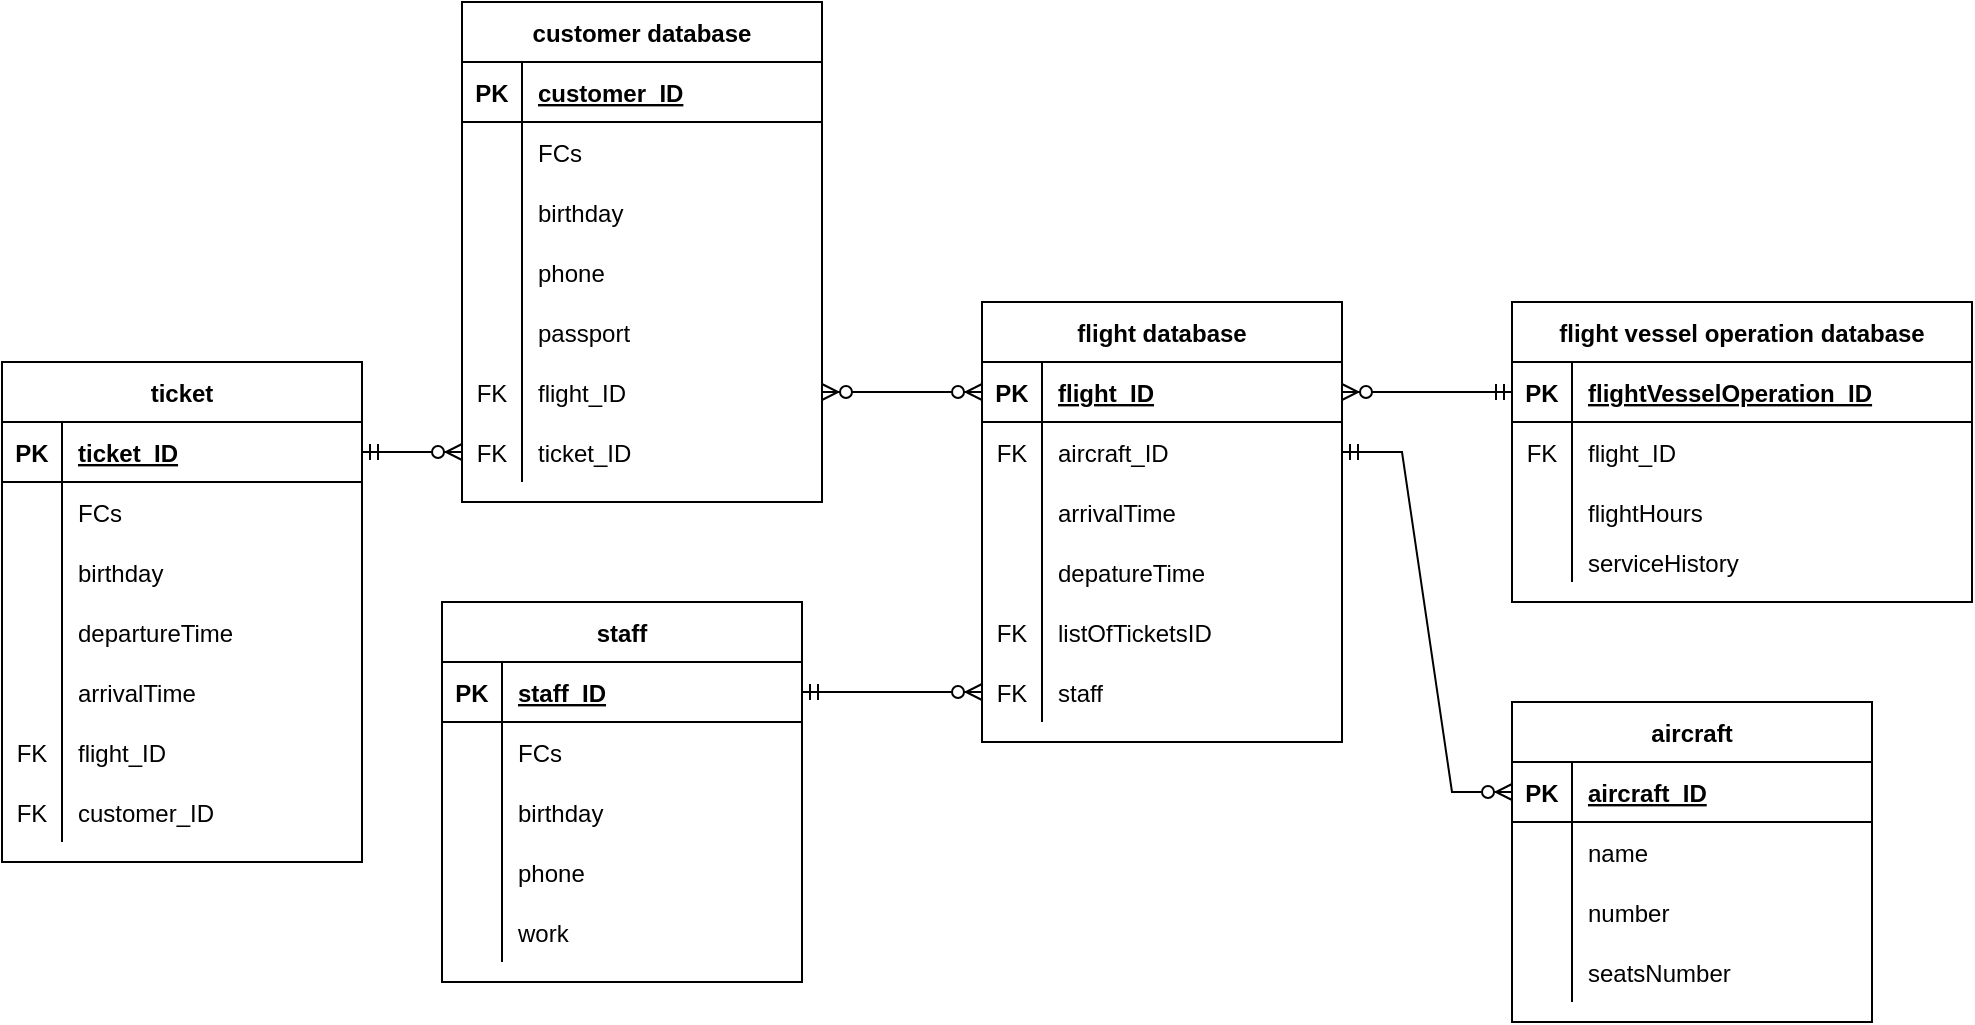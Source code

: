 <mxfile version="19.0.0" type="github">
  <diagram id="R2lEEEUBdFMjLlhIrx00" name="Page-1">
    <mxGraphModel dx="2028" dy="657" grid="1" gridSize="10" guides="1" tooltips="1" connect="1" arrows="1" fold="1" page="1" pageScale="1" pageWidth="850" pageHeight="1100" math="0" shadow="0" extFonts="Permanent Marker^https://fonts.googleapis.com/css?family=Permanent+Marker">
      <root>
        <mxCell id="0" />
        <mxCell id="1" parent="0" />
        <mxCell id="EmTfb2nAVHBitXqG1vNp-1" value="customer database" style="shape=table;startSize=30;container=1;collapsible=1;childLayout=tableLayout;fixedRows=1;rowLines=0;fontStyle=1;align=center;resizeLast=1;" vertex="1" parent="1">
          <mxGeometry x="50" y="350" width="180" height="250" as="geometry" />
        </mxCell>
        <mxCell id="EmTfb2nAVHBitXqG1vNp-2" value="" style="shape=tableRow;horizontal=0;startSize=0;swimlaneHead=0;swimlaneBody=0;fillColor=none;collapsible=0;dropTarget=0;points=[[0,0.5],[1,0.5]];portConstraint=eastwest;top=0;left=0;right=0;bottom=1;" vertex="1" parent="EmTfb2nAVHBitXqG1vNp-1">
          <mxGeometry y="30" width="180" height="30" as="geometry" />
        </mxCell>
        <mxCell id="EmTfb2nAVHBitXqG1vNp-3" value="PK" style="shape=partialRectangle;connectable=0;fillColor=none;top=0;left=0;bottom=0;right=0;fontStyle=1;overflow=hidden;" vertex="1" parent="EmTfb2nAVHBitXqG1vNp-2">
          <mxGeometry width="30" height="30" as="geometry">
            <mxRectangle width="30" height="30" as="alternateBounds" />
          </mxGeometry>
        </mxCell>
        <mxCell id="EmTfb2nAVHBitXqG1vNp-4" value="customer_ID" style="shape=partialRectangle;connectable=0;fillColor=none;top=0;left=0;bottom=0;right=0;align=left;spacingLeft=6;fontStyle=5;overflow=hidden;" vertex="1" parent="EmTfb2nAVHBitXqG1vNp-2">
          <mxGeometry x="30" width="150" height="30" as="geometry">
            <mxRectangle width="150" height="30" as="alternateBounds" />
          </mxGeometry>
        </mxCell>
        <mxCell id="EmTfb2nAVHBitXqG1vNp-5" value="" style="shape=tableRow;horizontal=0;startSize=0;swimlaneHead=0;swimlaneBody=0;fillColor=none;collapsible=0;dropTarget=0;points=[[0,0.5],[1,0.5]];portConstraint=eastwest;top=0;left=0;right=0;bottom=0;" vertex="1" parent="EmTfb2nAVHBitXqG1vNp-1">
          <mxGeometry y="60" width="180" height="30" as="geometry" />
        </mxCell>
        <mxCell id="EmTfb2nAVHBitXqG1vNp-6" value="" style="shape=partialRectangle;connectable=0;fillColor=none;top=0;left=0;bottom=0;right=0;editable=1;overflow=hidden;" vertex="1" parent="EmTfb2nAVHBitXqG1vNp-5">
          <mxGeometry width="30" height="30" as="geometry">
            <mxRectangle width="30" height="30" as="alternateBounds" />
          </mxGeometry>
        </mxCell>
        <mxCell id="EmTfb2nAVHBitXqG1vNp-7" value="FCs" style="shape=partialRectangle;connectable=0;fillColor=none;top=0;left=0;bottom=0;right=0;align=left;spacingLeft=6;overflow=hidden;" vertex="1" parent="EmTfb2nAVHBitXqG1vNp-5">
          <mxGeometry x="30" width="150" height="30" as="geometry">
            <mxRectangle width="150" height="30" as="alternateBounds" />
          </mxGeometry>
        </mxCell>
        <mxCell id="EmTfb2nAVHBitXqG1vNp-8" value="" style="shape=tableRow;horizontal=0;startSize=0;swimlaneHead=0;swimlaneBody=0;fillColor=none;collapsible=0;dropTarget=0;points=[[0,0.5],[1,0.5]];portConstraint=eastwest;top=0;left=0;right=0;bottom=0;" vertex="1" parent="EmTfb2nAVHBitXqG1vNp-1">
          <mxGeometry y="90" width="180" height="30" as="geometry" />
        </mxCell>
        <mxCell id="EmTfb2nAVHBitXqG1vNp-9" value="" style="shape=partialRectangle;connectable=0;fillColor=none;top=0;left=0;bottom=0;right=0;editable=1;overflow=hidden;" vertex="1" parent="EmTfb2nAVHBitXqG1vNp-8">
          <mxGeometry width="30" height="30" as="geometry">
            <mxRectangle width="30" height="30" as="alternateBounds" />
          </mxGeometry>
        </mxCell>
        <mxCell id="EmTfb2nAVHBitXqG1vNp-10" value="birthday" style="shape=partialRectangle;connectable=0;fillColor=none;top=0;left=0;bottom=0;right=0;align=left;spacingLeft=6;overflow=hidden;" vertex="1" parent="EmTfb2nAVHBitXqG1vNp-8">
          <mxGeometry x="30" width="150" height="30" as="geometry">
            <mxRectangle width="150" height="30" as="alternateBounds" />
          </mxGeometry>
        </mxCell>
        <mxCell id="EmTfb2nAVHBitXqG1vNp-11" value="" style="shape=tableRow;horizontal=0;startSize=0;swimlaneHead=0;swimlaneBody=0;fillColor=none;collapsible=0;dropTarget=0;points=[[0,0.5],[1,0.5]];portConstraint=eastwest;top=0;left=0;right=0;bottom=0;" vertex="1" parent="EmTfb2nAVHBitXqG1vNp-1">
          <mxGeometry y="120" width="180" height="30" as="geometry" />
        </mxCell>
        <mxCell id="EmTfb2nAVHBitXqG1vNp-12" value="" style="shape=partialRectangle;connectable=0;fillColor=none;top=0;left=0;bottom=0;right=0;editable=1;overflow=hidden;" vertex="1" parent="EmTfb2nAVHBitXqG1vNp-11">
          <mxGeometry width="30" height="30" as="geometry">
            <mxRectangle width="30" height="30" as="alternateBounds" />
          </mxGeometry>
        </mxCell>
        <mxCell id="EmTfb2nAVHBitXqG1vNp-13" value="phone" style="shape=partialRectangle;connectable=0;fillColor=none;top=0;left=0;bottom=0;right=0;align=left;spacingLeft=6;overflow=hidden;" vertex="1" parent="EmTfb2nAVHBitXqG1vNp-11">
          <mxGeometry x="30" width="150" height="30" as="geometry">
            <mxRectangle width="150" height="30" as="alternateBounds" />
          </mxGeometry>
        </mxCell>
        <mxCell id="EmTfb2nAVHBitXqG1vNp-98" value="" style="shape=tableRow;horizontal=0;startSize=0;swimlaneHead=0;swimlaneBody=0;fillColor=none;collapsible=0;dropTarget=0;points=[[0,0.5],[1,0.5]];portConstraint=eastwest;top=0;left=0;right=0;bottom=0;" vertex="1" parent="EmTfb2nAVHBitXqG1vNp-1">
          <mxGeometry y="150" width="180" height="30" as="geometry" />
        </mxCell>
        <mxCell id="EmTfb2nAVHBitXqG1vNp-99" value="" style="shape=partialRectangle;connectable=0;fillColor=none;top=0;left=0;bottom=0;right=0;editable=1;overflow=hidden;" vertex="1" parent="EmTfb2nAVHBitXqG1vNp-98">
          <mxGeometry width="30" height="30" as="geometry">
            <mxRectangle width="30" height="30" as="alternateBounds" />
          </mxGeometry>
        </mxCell>
        <mxCell id="EmTfb2nAVHBitXqG1vNp-100" value="passport" style="shape=partialRectangle;connectable=0;fillColor=none;top=0;left=0;bottom=0;right=0;align=left;spacingLeft=6;overflow=hidden;" vertex="1" parent="EmTfb2nAVHBitXqG1vNp-98">
          <mxGeometry x="30" width="150" height="30" as="geometry">
            <mxRectangle width="150" height="30" as="alternateBounds" />
          </mxGeometry>
        </mxCell>
        <mxCell id="EmTfb2nAVHBitXqG1vNp-101" value="" style="shape=tableRow;horizontal=0;startSize=0;swimlaneHead=0;swimlaneBody=0;fillColor=none;collapsible=0;dropTarget=0;points=[[0,0.5],[1,0.5]];portConstraint=eastwest;top=0;left=0;right=0;bottom=0;" vertex="1" parent="EmTfb2nAVHBitXqG1vNp-1">
          <mxGeometry y="180" width="180" height="30" as="geometry" />
        </mxCell>
        <mxCell id="EmTfb2nAVHBitXqG1vNp-102" value="FK" style="shape=partialRectangle;connectable=0;fillColor=none;top=0;left=0;bottom=0;right=0;editable=1;overflow=hidden;" vertex="1" parent="EmTfb2nAVHBitXqG1vNp-101">
          <mxGeometry width="30" height="30" as="geometry">
            <mxRectangle width="30" height="30" as="alternateBounds" />
          </mxGeometry>
        </mxCell>
        <mxCell id="EmTfb2nAVHBitXqG1vNp-103" value="flight_ID" style="shape=partialRectangle;connectable=0;fillColor=none;top=0;left=0;bottom=0;right=0;align=left;spacingLeft=6;overflow=hidden;" vertex="1" parent="EmTfb2nAVHBitXqG1vNp-101">
          <mxGeometry x="30" width="150" height="30" as="geometry">
            <mxRectangle width="150" height="30" as="alternateBounds" />
          </mxGeometry>
        </mxCell>
        <mxCell id="EmTfb2nAVHBitXqG1vNp-107" value="" style="shape=tableRow;horizontal=0;startSize=0;swimlaneHead=0;swimlaneBody=0;fillColor=none;collapsible=0;dropTarget=0;points=[[0,0.5],[1,0.5]];portConstraint=eastwest;top=0;left=0;right=0;bottom=0;" vertex="1" parent="EmTfb2nAVHBitXqG1vNp-1">
          <mxGeometry y="210" width="180" height="30" as="geometry" />
        </mxCell>
        <mxCell id="EmTfb2nAVHBitXqG1vNp-108" value="FK" style="shape=partialRectangle;connectable=0;fillColor=none;top=0;left=0;bottom=0;right=0;editable=1;overflow=hidden;" vertex="1" parent="EmTfb2nAVHBitXqG1vNp-107">
          <mxGeometry width="30" height="30" as="geometry">
            <mxRectangle width="30" height="30" as="alternateBounds" />
          </mxGeometry>
        </mxCell>
        <mxCell id="EmTfb2nAVHBitXqG1vNp-109" value="ticket_ID" style="shape=partialRectangle;connectable=0;fillColor=none;top=0;left=0;bottom=0;right=0;align=left;spacingLeft=6;overflow=hidden;" vertex="1" parent="EmTfb2nAVHBitXqG1vNp-107">
          <mxGeometry x="30" width="150" height="30" as="geometry">
            <mxRectangle width="150" height="30" as="alternateBounds" />
          </mxGeometry>
        </mxCell>
        <mxCell id="EmTfb2nAVHBitXqG1vNp-14" value="flight database" style="shape=table;startSize=30;container=1;collapsible=1;childLayout=tableLayout;fixedRows=1;rowLines=0;fontStyle=1;align=center;resizeLast=1;" vertex="1" parent="1">
          <mxGeometry x="310" y="500" width="180" height="220" as="geometry" />
        </mxCell>
        <mxCell id="EmTfb2nAVHBitXqG1vNp-15" value="" style="shape=tableRow;horizontal=0;startSize=0;swimlaneHead=0;swimlaneBody=0;fillColor=none;collapsible=0;dropTarget=0;points=[[0,0.5],[1,0.5]];portConstraint=eastwest;top=0;left=0;right=0;bottom=1;" vertex="1" parent="EmTfb2nAVHBitXqG1vNp-14">
          <mxGeometry y="30" width="180" height="30" as="geometry" />
        </mxCell>
        <mxCell id="EmTfb2nAVHBitXqG1vNp-16" value="PK" style="shape=partialRectangle;connectable=0;fillColor=none;top=0;left=0;bottom=0;right=0;fontStyle=1;overflow=hidden;" vertex="1" parent="EmTfb2nAVHBitXqG1vNp-15">
          <mxGeometry width="30" height="30" as="geometry">
            <mxRectangle width="30" height="30" as="alternateBounds" />
          </mxGeometry>
        </mxCell>
        <mxCell id="EmTfb2nAVHBitXqG1vNp-17" value="flight_ID" style="shape=partialRectangle;connectable=0;fillColor=none;top=0;left=0;bottom=0;right=0;align=left;spacingLeft=6;fontStyle=5;overflow=hidden;" vertex="1" parent="EmTfb2nAVHBitXqG1vNp-15">
          <mxGeometry x="30" width="150" height="30" as="geometry">
            <mxRectangle width="150" height="30" as="alternateBounds" />
          </mxGeometry>
        </mxCell>
        <mxCell id="EmTfb2nAVHBitXqG1vNp-18" value="" style="shape=tableRow;horizontal=0;startSize=0;swimlaneHead=0;swimlaneBody=0;fillColor=none;collapsible=0;dropTarget=0;points=[[0,0.5],[1,0.5]];portConstraint=eastwest;top=0;left=0;right=0;bottom=0;" vertex="1" parent="EmTfb2nAVHBitXqG1vNp-14">
          <mxGeometry y="60" width="180" height="30" as="geometry" />
        </mxCell>
        <mxCell id="EmTfb2nAVHBitXqG1vNp-19" value="FK" style="shape=partialRectangle;connectable=0;fillColor=none;top=0;left=0;bottom=0;right=0;editable=1;overflow=hidden;" vertex="1" parent="EmTfb2nAVHBitXqG1vNp-18">
          <mxGeometry width="30" height="30" as="geometry">
            <mxRectangle width="30" height="30" as="alternateBounds" />
          </mxGeometry>
        </mxCell>
        <mxCell id="EmTfb2nAVHBitXqG1vNp-20" value="aircraft_ID" style="shape=partialRectangle;connectable=0;fillColor=none;top=0;left=0;bottom=0;right=0;align=left;spacingLeft=6;overflow=hidden;" vertex="1" parent="EmTfb2nAVHBitXqG1vNp-18">
          <mxGeometry x="30" width="150" height="30" as="geometry">
            <mxRectangle width="150" height="30" as="alternateBounds" />
          </mxGeometry>
        </mxCell>
        <mxCell id="EmTfb2nAVHBitXqG1vNp-123" value="" style="shape=tableRow;horizontal=0;startSize=0;swimlaneHead=0;swimlaneBody=0;fillColor=none;collapsible=0;dropTarget=0;points=[[0,0.5],[1,0.5]];portConstraint=eastwest;top=0;left=0;right=0;bottom=0;" vertex="1" parent="EmTfb2nAVHBitXqG1vNp-14">
          <mxGeometry y="90" width="180" height="30" as="geometry" />
        </mxCell>
        <mxCell id="EmTfb2nAVHBitXqG1vNp-124" value="" style="shape=partialRectangle;connectable=0;fillColor=none;top=0;left=0;bottom=0;right=0;editable=1;overflow=hidden;" vertex="1" parent="EmTfb2nAVHBitXqG1vNp-123">
          <mxGeometry width="30" height="30" as="geometry">
            <mxRectangle width="30" height="30" as="alternateBounds" />
          </mxGeometry>
        </mxCell>
        <mxCell id="EmTfb2nAVHBitXqG1vNp-125" value="arrivalTime" style="shape=partialRectangle;connectable=0;fillColor=none;top=0;left=0;bottom=0;right=0;align=left;spacingLeft=6;overflow=hidden;" vertex="1" parent="EmTfb2nAVHBitXqG1vNp-123">
          <mxGeometry x="30" width="150" height="30" as="geometry">
            <mxRectangle width="150" height="30" as="alternateBounds" />
          </mxGeometry>
        </mxCell>
        <mxCell id="EmTfb2nAVHBitXqG1vNp-126" value="" style="shape=tableRow;horizontal=0;startSize=0;swimlaneHead=0;swimlaneBody=0;fillColor=none;collapsible=0;dropTarget=0;points=[[0,0.5],[1,0.5]];portConstraint=eastwest;top=0;left=0;right=0;bottom=0;" vertex="1" parent="EmTfb2nAVHBitXqG1vNp-14">
          <mxGeometry y="120" width="180" height="30" as="geometry" />
        </mxCell>
        <mxCell id="EmTfb2nAVHBitXqG1vNp-127" value="" style="shape=partialRectangle;connectable=0;fillColor=none;top=0;left=0;bottom=0;right=0;editable=1;overflow=hidden;" vertex="1" parent="EmTfb2nAVHBitXqG1vNp-126">
          <mxGeometry width="30" height="30" as="geometry">
            <mxRectangle width="30" height="30" as="alternateBounds" />
          </mxGeometry>
        </mxCell>
        <mxCell id="EmTfb2nAVHBitXqG1vNp-128" value="depatureTime" style="shape=partialRectangle;connectable=0;fillColor=none;top=0;left=0;bottom=0;right=0;align=left;spacingLeft=6;overflow=hidden;" vertex="1" parent="EmTfb2nAVHBitXqG1vNp-126">
          <mxGeometry x="30" width="150" height="30" as="geometry">
            <mxRectangle width="150" height="30" as="alternateBounds" />
          </mxGeometry>
        </mxCell>
        <mxCell id="EmTfb2nAVHBitXqG1vNp-21" value="" style="shape=tableRow;horizontal=0;startSize=0;swimlaneHead=0;swimlaneBody=0;fillColor=none;collapsible=0;dropTarget=0;points=[[0,0.5],[1,0.5]];portConstraint=eastwest;top=0;left=0;right=0;bottom=0;" vertex="1" parent="EmTfb2nAVHBitXqG1vNp-14">
          <mxGeometry y="150" width="180" height="30" as="geometry" />
        </mxCell>
        <mxCell id="EmTfb2nAVHBitXqG1vNp-22" value="FK" style="shape=partialRectangle;connectable=0;fillColor=none;top=0;left=0;bottom=0;right=0;editable=1;overflow=hidden;" vertex="1" parent="EmTfb2nAVHBitXqG1vNp-21">
          <mxGeometry width="30" height="30" as="geometry">
            <mxRectangle width="30" height="30" as="alternateBounds" />
          </mxGeometry>
        </mxCell>
        <mxCell id="EmTfb2nAVHBitXqG1vNp-23" value="listOfTicketsID" style="shape=partialRectangle;connectable=0;fillColor=none;top=0;left=0;bottom=0;right=0;align=left;spacingLeft=6;overflow=hidden;" vertex="1" parent="EmTfb2nAVHBitXqG1vNp-21">
          <mxGeometry x="30" width="150" height="30" as="geometry">
            <mxRectangle width="150" height="30" as="alternateBounds" />
          </mxGeometry>
        </mxCell>
        <mxCell id="EmTfb2nAVHBitXqG1vNp-24" value="" style="shape=tableRow;horizontal=0;startSize=0;swimlaneHead=0;swimlaneBody=0;fillColor=none;collapsible=0;dropTarget=0;points=[[0,0.5],[1,0.5]];portConstraint=eastwest;top=0;left=0;right=0;bottom=0;" vertex="1" parent="EmTfb2nAVHBitXqG1vNp-14">
          <mxGeometry y="180" width="180" height="30" as="geometry" />
        </mxCell>
        <mxCell id="EmTfb2nAVHBitXqG1vNp-25" value="FK" style="shape=partialRectangle;connectable=0;fillColor=none;top=0;left=0;bottom=0;right=0;editable=1;overflow=hidden;" vertex="1" parent="EmTfb2nAVHBitXqG1vNp-24">
          <mxGeometry width="30" height="30" as="geometry">
            <mxRectangle width="30" height="30" as="alternateBounds" />
          </mxGeometry>
        </mxCell>
        <mxCell id="EmTfb2nAVHBitXqG1vNp-26" value="staff" style="shape=partialRectangle;connectable=0;fillColor=none;top=0;left=0;bottom=0;right=0;align=left;spacingLeft=6;overflow=hidden;" vertex="1" parent="EmTfb2nAVHBitXqG1vNp-24">
          <mxGeometry x="30" width="150" height="30" as="geometry">
            <mxRectangle width="150" height="30" as="alternateBounds" />
          </mxGeometry>
        </mxCell>
        <mxCell id="EmTfb2nAVHBitXqG1vNp-27" value="flight vessel operation database" style="shape=table;startSize=30;container=1;collapsible=1;childLayout=tableLayout;fixedRows=1;rowLines=0;fontStyle=1;align=center;resizeLast=1;" vertex="1" parent="1">
          <mxGeometry x="575" y="500" width="230" height="150" as="geometry" />
        </mxCell>
        <mxCell id="EmTfb2nAVHBitXqG1vNp-28" value="" style="shape=tableRow;horizontal=0;startSize=0;swimlaneHead=0;swimlaneBody=0;fillColor=none;collapsible=0;dropTarget=0;points=[[0,0.5],[1,0.5]];portConstraint=eastwest;top=0;left=0;right=0;bottom=1;" vertex="1" parent="EmTfb2nAVHBitXqG1vNp-27">
          <mxGeometry y="30" width="230" height="30" as="geometry" />
        </mxCell>
        <mxCell id="EmTfb2nAVHBitXqG1vNp-29" value="PK" style="shape=partialRectangle;connectable=0;fillColor=none;top=0;left=0;bottom=0;right=0;fontStyle=1;overflow=hidden;" vertex="1" parent="EmTfb2nAVHBitXqG1vNp-28">
          <mxGeometry width="30" height="30" as="geometry">
            <mxRectangle width="30" height="30" as="alternateBounds" />
          </mxGeometry>
        </mxCell>
        <mxCell id="EmTfb2nAVHBitXqG1vNp-30" value="flightVesselOperation_ID" style="shape=partialRectangle;connectable=0;fillColor=none;top=0;left=0;bottom=0;right=0;align=left;spacingLeft=6;fontStyle=5;overflow=hidden;" vertex="1" parent="EmTfb2nAVHBitXqG1vNp-28">
          <mxGeometry x="30" width="200" height="30" as="geometry">
            <mxRectangle width="200" height="30" as="alternateBounds" />
          </mxGeometry>
        </mxCell>
        <mxCell id="EmTfb2nAVHBitXqG1vNp-34" value="" style="shape=tableRow;horizontal=0;startSize=0;swimlaneHead=0;swimlaneBody=0;fillColor=none;collapsible=0;dropTarget=0;points=[[0,0.5],[1,0.5]];portConstraint=eastwest;top=0;left=0;right=0;bottom=0;" vertex="1" parent="EmTfb2nAVHBitXqG1vNp-27">
          <mxGeometry y="60" width="230" height="30" as="geometry" />
        </mxCell>
        <mxCell id="EmTfb2nAVHBitXqG1vNp-35" value="FK" style="shape=partialRectangle;connectable=0;fillColor=none;top=0;left=0;bottom=0;right=0;editable=1;overflow=hidden;" vertex="1" parent="EmTfb2nAVHBitXqG1vNp-34">
          <mxGeometry width="30" height="30" as="geometry">
            <mxRectangle width="30" height="30" as="alternateBounds" />
          </mxGeometry>
        </mxCell>
        <mxCell id="EmTfb2nAVHBitXqG1vNp-36" value="flight_ID" style="shape=partialRectangle;connectable=0;fillColor=none;top=0;left=0;bottom=0;right=0;align=left;spacingLeft=6;overflow=hidden;" vertex="1" parent="EmTfb2nAVHBitXqG1vNp-34">
          <mxGeometry x="30" width="200" height="30" as="geometry">
            <mxRectangle width="200" height="30" as="alternateBounds" />
          </mxGeometry>
        </mxCell>
        <mxCell id="EmTfb2nAVHBitXqG1vNp-50" value="" style="shape=tableRow;horizontal=0;startSize=0;swimlaneHead=0;swimlaneBody=0;fillColor=none;collapsible=0;dropTarget=0;points=[[0,0.5],[1,0.5]];portConstraint=eastwest;top=0;left=0;right=0;bottom=0;" vertex="1" parent="EmTfb2nAVHBitXqG1vNp-27">
          <mxGeometry y="90" width="230" height="30" as="geometry" />
        </mxCell>
        <mxCell id="EmTfb2nAVHBitXqG1vNp-51" value="" style="shape=partialRectangle;connectable=0;fillColor=none;top=0;left=0;bottom=0;right=0;editable=1;overflow=hidden;" vertex="1" parent="EmTfb2nAVHBitXqG1vNp-50">
          <mxGeometry width="30" height="30" as="geometry">
            <mxRectangle width="30" height="30" as="alternateBounds" />
          </mxGeometry>
        </mxCell>
        <mxCell id="EmTfb2nAVHBitXqG1vNp-52" value="flightHours" style="shape=partialRectangle;connectable=0;fillColor=none;top=0;left=0;bottom=0;right=0;align=left;spacingLeft=6;overflow=hidden;" vertex="1" parent="EmTfb2nAVHBitXqG1vNp-50">
          <mxGeometry x="30" width="200" height="30" as="geometry">
            <mxRectangle width="200" height="30" as="alternateBounds" />
          </mxGeometry>
        </mxCell>
        <mxCell id="EmTfb2nAVHBitXqG1vNp-110" value="" style="shape=tableRow;horizontal=0;startSize=0;swimlaneHead=0;swimlaneBody=0;fillColor=none;collapsible=0;dropTarget=0;points=[[0,0.5],[1,0.5]];portConstraint=eastwest;top=0;left=0;right=0;bottom=0;" vertex="1" parent="EmTfb2nAVHBitXqG1vNp-27">
          <mxGeometry y="120" width="230" height="20" as="geometry" />
        </mxCell>
        <mxCell id="EmTfb2nAVHBitXqG1vNp-111" value="" style="shape=partialRectangle;connectable=0;fillColor=none;top=0;left=0;bottom=0;right=0;editable=1;overflow=hidden;" vertex="1" parent="EmTfb2nAVHBitXqG1vNp-110">
          <mxGeometry width="30" height="20" as="geometry">
            <mxRectangle width="30" height="20" as="alternateBounds" />
          </mxGeometry>
        </mxCell>
        <mxCell id="EmTfb2nAVHBitXqG1vNp-112" value="serviceHistory" style="shape=partialRectangle;connectable=0;fillColor=none;top=0;left=0;bottom=0;right=0;align=left;spacingLeft=6;overflow=hidden;" vertex="1" parent="EmTfb2nAVHBitXqG1vNp-110">
          <mxGeometry x="30" width="200" height="20" as="geometry">
            <mxRectangle width="200" height="20" as="alternateBounds" />
          </mxGeometry>
        </mxCell>
        <mxCell id="EmTfb2nAVHBitXqG1vNp-40" value="aircraft" style="shape=table;startSize=30;container=1;collapsible=1;childLayout=tableLayout;fixedRows=1;rowLines=0;fontStyle=1;align=center;resizeLast=1;" vertex="1" parent="1">
          <mxGeometry x="575" y="700" width="180" height="160" as="geometry" />
        </mxCell>
        <mxCell id="EmTfb2nAVHBitXqG1vNp-41" value="" style="shape=tableRow;horizontal=0;startSize=0;swimlaneHead=0;swimlaneBody=0;fillColor=none;collapsible=0;dropTarget=0;points=[[0,0.5],[1,0.5]];portConstraint=eastwest;top=0;left=0;right=0;bottom=1;" vertex="1" parent="EmTfb2nAVHBitXqG1vNp-40">
          <mxGeometry y="30" width="180" height="30" as="geometry" />
        </mxCell>
        <mxCell id="EmTfb2nAVHBitXqG1vNp-42" value="PK" style="shape=partialRectangle;connectable=0;fillColor=none;top=0;left=0;bottom=0;right=0;fontStyle=1;overflow=hidden;" vertex="1" parent="EmTfb2nAVHBitXqG1vNp-41">
          <mxGeometry width="30" height="30" as="geometry">
            <mxRectangle width="30" height="30" as="alternateBounds" />
          </mxGeometry>
        </mxCell>
        <mxCell id="EmTfb2nAVHBitXqG1vNp-43" value="aircraft_ID" style="shape=partialRectangle;connectable=0;fillColor=none;top=0;left=0;bottom=0;right=0;align=left;spacingLeft=6;fontStyle=5;overflow=hidden;" vertex="1" parent="EmTfb2nAVHBitXqG1vNp-41">
          <mxGeometry x="30" width="150" height="30" as="geometry">
            <mxRectangle width="150" height="30" as="alternateBounds" />
          </mxGeometry>
        </mxCell>
        <mxCell id="EmTfb2nAVHBitXqG1vNp-44" value="" style="shape=tableRow;horizontal=0;startSize=0;swimlaneHead=0;swimlaneBody=0;fillColor=none;collapsible=0;dropTarget=0;points=[[0,0.5],[1,0.5]];portConstraint=eastwest;top=0;left=0;right=0;bottom=0;" vertex="1" parent="EmTfb2nAVHBitXqG1vNp-40">
          <mxGeometry y="60" width="180" height="30" as="geometry" />
        </mxCell>
        <mxCell id="EmTfb2nAVHBitXqG1vNp-45" value="" style="shape=partialRectangle;connectable=0;fillColor=none;top=0;left=0;bottom=0;right=0;editable=1;overflow=hidden;" vertex="1" parent="EmTfb2nAVHBitXqG1vNp-44">
          <mxGeometry width="30" height="30" as="geometry">
            <mxRectangle width="30" height="30" as="alternateBounds" />
          </mxGeometry>
        </mxCell>
        <mxCell id="EmTfb2nAVHBitXqG1vNp-46" value="name" style="shape=partialRectangle;connectable=0;fillColor=none;top=0;left=0;bottom=0;right=0;align=left;spacingLeft=6;overflow=hidden;" vertex="1" parent="EmTfb2nAVHBitXqG1vNp-44">
          <mxGeometry x="30" width="150" height="30" as="geometry">
            <mxRectangle width="150" height="30" as="alternateBounds" />
          </mxGeometry>
        </mxCell>
        <mxCell id="EmTfb2nAVHBitXqG1vNp-47" value="" style="shape=tableRow;horizontal=0;startSize=0;swimlaneHead=0;swimlaneBody=0;fillColor=none;collapsible=0;dropTarget=0;points=[[0,0.5],[1,0.5]];portConstraint=eastwest;top=0;left=0;right=0;bottom=0;" vertex="1" parent="EmTfb2nAVHBitXqG1vNp-40">
          <mxGeometry y="90" width="180" height="30" as="geometry" />
        </mxCell>
        <mxCell id="EmTfb2nAVHBitXqG1vNp-48" value="" style="shape=partialRectangle;connectable=0;fillColor=none;top=0;left=0;bottom=0;right=0;editable=1;overflow=hidden;" vertex="1" parent="EmTfb2nAVHBitXqG1vNp-47">
          <mxGeometry width="30" height="30" as="geometry">
            <mxRectangle width="30" height="30" as="alternateBounds" />
          </mxGeometry>
        </mxCell>
        <mxCell id="EmTfb2nAVHBitXqG1vNp-49" value="number" style="shape=partialRectangle;connectable=0;fillColor=none;top=0;left=0;bottom=0;right=0;align=left;spacingLeft=6;overflow=hidden;" vertex="1" parent="EmTfb2nAVHBitXqG1vNp-47">
          <mxGeometry x="30" width="150" height="30" as="geometry">
            <mxRectangle width="150" height="30" as="alternateBounds" />
          </mxGeometry>
        </mxCell>
        <mxCell id="EmTfb2nAVHBitXqG1vNp-113" value="" style="shape=tableRow;horizontal=0;startSize=0;swimlaneHead=0;swimlaneBody=0;fillColor=none;collapsible=0;dropTarget=0;points=[[0,0.5],[1,0.5]];portConstraint=eastwest;top=0;left=0;right=0;bottom=0;" vertex="1" parent="EmTfb2nAVHBitXqG1vNp-40">
          <mxGeometry y="120" width="180" height="30" as="geometry" />
        </mxCell>
        <mxCell id="EmTfb2nAVHBitXqG1vNp-114" value="" style="shape=partialRectangle;connectable=0;fillColor=none;top=0;left=0;bottom=0;right=0;editable=1;overflow=hidden;" vertex="1" parent="EmTfb2nAVHBitXqG1vNp-113">
          <mxGeometry width="30" height="30" as="geometry">
            <mxRectangle width="30" height="30" as="alternateBounds" />
          </mxGeometry>
        </mxCell>
        <mxCell id="EmTfb2nAVHBitXqG1vNp-115" value="seatsNumber" style="shape=partialRectangle;connectable=0;fillColor=none;top=0;left=0;bottom=0;right=0;align=left;spacingLeft=6;overflow=hidden;" vertex="1" parent="EmTfb2nAVHBitXqG1vNp-113">
          <mxGeometry x="30" width="150" height="30" as="geometry">
            <mxRectangle width="150" height="30" as="alternateBounds" />
          </mxGeometry>
        </mxCell>
        <mxCell id="EmTfb2nAVHBitXqG1vNp-53" value="staff" style="shape=table;startSize=30;container=1;collapsible=1;childLayout=tableLayout;fixedRows=1;rowLines=0;fontStyle=1;align=center;resizeLast=1;" vertex="1" parent="1">
          <mxGeometry x="40" y="650" width="180" height="190" as="geometry" />
        </mxCell>
        <mxCell id="EmTfb2nAVHBitXqG1vNp-54" value="" style="shape=tableRow;horizontal=0;startSize=0;swimlaneHead=0;swimlaneBody=0;fillColor=none;collapsible=0;dropTarget=0;points=[[0,0.5],[1,0.5]];portConstraint=eastwest;top=0;left=0;right=0;bottom=1;" vertex="1" parent="EmTfb2nAVHBitXqG1vNp-53">
          <mxGeometry y="30" width="180" height="30" as="geometry" />
        </mxCell>
        <mxCell id="EmTfb2nAVHBitXqG1vNp-55" value="PK" style="shape=partialRectangle;connectable=0;fillColor=none;top=0;left=0;bottom=0;right=0;fontStyle=1;overflow=hidden;" vertex="1" parent="EmTfb2nAVHBitXqG1vNp-54">
          <mxGeometry width="30" height="30" as="geometry">
            <mxRectangle width="30" height="30" as="alternateBounds" />
          </mxGeometry>
        </mxCell>
        <mxCell id="EmTfb2nAVHBitXqG1vNp-56" value="staff_ID" style="shape=partialRectangle;connectable=0;fillColor=none;top=0;left=0;bottom=0;right=0;align=left;spacingLeft=6;fontStyle=5;overflow=hidden;" vertex="1" parent="EmTfb2nAVHBitXqG1vNp-54">
          <mxGeometry x="30" width="150" height="30" as="geometry">
            <mxRectangle width="150" height="30" as="alternateBounds" />
          </mxGeometry>
        </mxCell>
        <mxCell id="EmTfb2nAVHBitXqG1vNp-57" value="" style="shape=tableRow;horizontal=0;startSize=0;swimlaneHead=0;swimlaneBody=0;fillColor=none;collapsible=0;dropTarget=0;points=[[0,0.5],[1,0.5]];portConstraint=eastwest;top=0;left=0;right=0;bottom=0;" vertex="1" parent="EmTfb2nAVHBitXqG1vNp-53">
          <mxGeometry y="60" width="180" height="30" as="geometry" />
        </mxCell>
        <mxCell id="EmTfb2nAVHBitXqG1vNp-58" value="" style="shape=partialRectangle;connectable=0;fillColor=none;top=0;left=0;bottom=0;right=0;editable=1;overflow=hidden;" vertex="1" parent="EmTfb2nAVHBitXqG1vNp-57">
          <mxGeometry width="30" height="30" as="geometry">
            <mxRectangle width="30" height="30" as="alternateBounds" />
          </mxGeometry>
        </mxCell>
        <mxCell id="EmTfb2nAVHBitXqG1vNp-59" value="FCs" style="shape=partialRectangle;connectable=0;fillColor=none;top=0;left=0;bottom=0;right=0;align=left;spacingLeft=6;overflow=hidden;" vertex="1" parent="EmTfb2nAVHBitXqG1vNp-57">
          <mxGeometry x="30" width="150" height="30" as="geometry">
            <mxRectangle width="150" height="30" as="alternateBounds" />
          </mxGeometry>
        </mxCell>
        <mxCell id="EmTfb2nAVHBitXqG1vNp-60" value="" style="shape=tableRow;horizontal=0;startSize=0;swimlaneHead=0;swimlaneBody=0;fillColor=none;collapsible=0;dropTarget=0;points=[[0,0.5],[1,0.5]];portConstraint=eastwest;top=0;left=0;right=0;bottom=0;" vertex="1" parent="EmTfb2nAVHBitXqG1vNp-53">
          <mxGeometry y="90" width="180" height="30" as="geometry" />
        </mxCell>
        <mxCell id="EmTfb2nAVHBitXqG1vNp-61" value="" style="shape=partialRectangle;connectable=0;fillColor=none;top=0;left=0;bottom=0;right=0;editable=1;overflow=hidden;" vertex="1" parent="EmTfb2nAVHBitXqG1vNp-60">
          <mxGeometry width="30" height="30" as="geometry">
            <mxRectangle width="30" height="30" as="alternateBounds" />
          </mxGeometry>
        </mxCell>
        <mxCell id="EmTfb2nAVHBitXqG1vNp-62" value="birthday" style="shape=partialRectangle;connectable=0;fillColor=none;top=0;left=0;bottom=0;right=0;align=left;spacingLeft=6;overflow=hidden;" vertex="1" parent="EmTfb2nAVHBitXqG1vNp-60">
          <mxGeometry x="30" width="150" height="30" as="geometry">
            <mxRectangle width="150" height="30" as="alternateBounds" />
          </mxGeometry>
        </mxCell>
        <mxCell id="EmTfb2nAVHBitXqG1vNp-63" value="" style="shape=tableRow;horizontal=0;startSize=0;swimlaneHead=0;swimlaneBody=0;fillColor=none;collapsible=0;dropTarget=0;points=[[0,0.5],[1,0.5]];portConstraint=eastwest;top=0;left=0;right=0;bottom=0;" vertex="1" parent="EmTfb2nAVHBitXqG1vNp-53">
          <mxGeometry y="120" width="180" height="30" as="geometry" />
        </mxCell>
        <mxCell id="EmTfb2nAVHBitXqG1vNp-64" value="" style="shape=partialRectangle;connectable=0;fillColor=none;top=0;left=0;bottom=0;right=0;editable=1;overflow=hidden;" vertex="1" parent="EmTfb2nAVHBitXqG1vNp-63">
          <mxGeometry width="30" height="30" as="geometry">
            <mxRectangle width="30" height="30" as="alternateBounds" />
          </mxGeometry>
        </mxCell>
        <mxCell id="EmTfb2nAVHBitXqG1vNp-65" value="phone" style="shape=partialRectangle;connectable=0;fillColor=none;top=0;left=0;bottom=0;right=0;align=left;spacingLeft=6;overflow=hidden;" vertex="1" parent="EmTfb2nAVHBitXqG1vNp-63">
          <mxGeometry x="30" width="150" height="30" as="geometry">
            <mxRectangle width="150" height="30" as="alternateBounds" />
          </mxGeometry>
        </mxCell>
        <mxCell id="EmTfb2nAVHBitXqG1vNp-153" value="" style="shape=tableRow;horizontal=0;startSize=0;swimlaneHead=0;swimlaneBody=0;fillColor=none;collapsible=0;dropTarget=0;points=[[0,0.5],[1,0.5]];portConstraint=eastwest;top=0;left=0;right=0;bottom=0;" vertex="1" parent="EmTfb2nAVHBitXqG1vNp-53">
          <mxGeometry y="150" width="180" height="30" as="geometry" />
        </mxCell>
        <mxCell id="EmTfb2nAVHBitXqG1vNp-154" value="" style="shape=partialRectangle;connectable=0;fillColor=none;top=0;left=0;bottom=0;right=0;editable=1;overflow=hidden;" vertex="1" parent="EmTfb2nAVHBitXqG1vNp-153">
          <mxGeometry width="30" height="30" as="geometry">
            <mxRectangle width="30" height="30" as="alternateBounds" />
          </mxGeometry>
        </mxCell>
        <mxCell id="EmTfb2nAVHBitXqG1vNp-155" value="work" style="shape=partialRectangle;connectable=0;fillColor=none;top=0;left=0;bottom=0;right=0;align=left;spacingLeft=6;overflow=hidden;" vertex="1" parent="EmTfb2nAVHBitXqG1vNp-153">
          <mxGeometry x="30" width="150" height="30" as="geometry">
            <mxRectangle width="150" height="30" as="alternateBounds" />
          </mxGeometry>
        </mxCell>
        <mxCell id="EmTfb2nAVHBitXqG1vNp-70" value="ticket" style="shape=table;startSize=30;container=1;collapsible=1;childLayout=tableLayout;fixedRows=1;rowLines=0;fontStyle=1;align=center;resizeLast=1;" vertex="1" parent="1">
          <mxGeometry x="-180" y="530" width="180" height="250" as="geometry" />
        </mxCell>
        <mxCell id="EmTfb2nAVHBitXqG1vNp-71" value="" style="shape=tableRow;horizontal=0;startSize=0;swimlaneHead=0;swimlaneBody=0;fillColor=none;collapsible=0;dropTarget=0;points=[[0,0.5],[1,0.5]];portConstraint=eastwest;top=0;left=0;right=0;bottom=1;" vertex="1" parent="EmTfb2nAVHBitXqG1vNp-70">
          <mxGeometry y="30" width="180" height="30" as="geometry" />
        </mxCell>
        <mxCell id="EmTfb2nAVHBitXqG1vNp-72" value="PK" style="shape=partialRectangle;connectable=0;fillColor=none;top=0;left=0;bottom=0;right=0;fontStyle=1;overflow=hidden;" vertex="1" parent="EmTfb2nAVHBitXqG1vNp-71">
          <mxGeometry width="30" height="30" as="geometry">
            <mxRectangle width="30" height="30" as="alternateBounds" />
          </mxGeometry>
        </mxCell>
        <mxCell id="EmTfb2nAVHBitXqG1vNp-73" value="ticket_ID" style="shape=partialRectangle;connectable=0;fillColor=none;top=0;left=0;bottom=0;right=0;align=left;spacingLeft=6;fontStyle=5;overflow=hidden;" vertex="1" parent="EmTfb2nAVHBitXqG1vNp-71">
          <mxGeometry x="30" width="150" height="30" as="geometry">
            <mxRectangle width="150" height="30" as="alternateBounds" />
          </mxGeometry>
        </mxCell>
        <mxCell id="EmTfb2nAVHBitXqG1vNp-74" value="" style="shape=tableRow;horizontal=0;startSize=0;swimlaneHead=0;swimlaneBody=0;fillColor=none;collapsible=0;dropTarget=0;points=[[0,0.5],[1,0.5]];portConstraint=eastwest;top=0;left=0;right=0;bottom=0;" vertex="1" parent="EmTfb2nAVHBitXqG1vNp-70">
          <mxGeometry y="60" width="180" height="30" as="geometry" />
        </mxCell>
        <mxCell id="EmTfb2nAVHBitXqG1vNp-75" value="" style="shape=partialRectangle;connectable=0;fillColor=none;top=0;left=0;bottom=0;right=0;editable=1;overflow=hidden;" vertex="1" parent="EmTfb2nAVHBitXqG1vNp-74">
          <mxGeometry width="30" height="30" as="geometry">
            <mxRectangle width="30" height="30" as="alternateBounds" />
          </mxGeometry>
        </mxCell>
        <mxCell id="EmTfb2nAVHBitXqG1vNp-76" value="FCs" style="shape=partialRectangle;connectable=0;fillColor=none;top=0;left=0;bottom=0;right=0;align=left;spacingLeft=6;overflow=hidden;" vertex="1" parent="EmTfb2nAVHBitXqG1vNp-74">
          <mxGeometry x="30" width="150" height="30" as="geometry">
            <mxRectangle width="150" height="30" as="alternateBounds" />
          </mxGeometry>
        </mxCell>
        <mxCell id="EmTfb2nAVHBitXqG1vNp-77" value="" style="shape=tableRow;horizontal=0;startSize=0;swimlaneHead=0;swimlaneBody=0;fillColor=none;collapsible=0;dropTarget=0;points=[[0,0.5],[1,0.5]];portConstraint=eastwest;top=0;left=0;right=0;bottom=0;" vertex="1" parent="EmTfb2nAVHBitXqG1vNp-70">
          <mxGeometry y="90" width="180" height="30" as="geometry" />
        </mxCell>
        <mxCell id="EmTfb2nAVHBitXqG1vNp-78" value="" style="shape=partialRectangle;connectable=0;fillColor=none;top=0;left=0;bottom=0;right=0;editable=1;overflow=hidden;" vertex="1" parent="EmTfb2nAVHBitXqG1vNp-77">
          <mxGeometry width="30" height="30" as="geometry">
            <mxRectangle width="30" height="30" as="alternateBounds" />
          </mxGeometry>
        </mxCell>
        <mxCell id="EmTfb2nAVHBitXqG1vNp-79" value="birthday" style="shape=partialRectangle;connectable=0;fillColor=none;top=0;left=0;bottom=0;right=0;align=left;spacingLeft=6;overflow=hidden;" vertex="1" parent="EmTfb2nAVHBitXqG1vNp-77">
          <mxGeometry x="30" width="150" height="30" as="geometry">
            <mxRectangle width="150" height="30" as="alternateBounds" />
          </mxGeometry>
        </mxCell>
        <mxCell id="EmTfb2nAVHBitXqG1vNp-80" value="" style="shape=tableRow;horizontal=0;startSize=0;swimlaneHead=0;swimlaneBody=0;fillColor=none;collapsible=0;dropTarget=0;points=[[0,0.5],[1,0.5]];portConstraint=eastwest;top=0;left=0;right=0;bottom=0;" vertex="1" parent="EmTfb2nAVHBitXqG1vNp-70">
          <mxGeometry y="120" width="180" height="30" as="geometry" />
        </mxCell>
        <mxCell id="EmTfb2nAVHBitXqG1vNp-81" value="" style="shape=partialRectangle;connectable=0;fillColor=none;top=0;left=0;bottom=0;right=0;editable=1;overflow=hidden;" vertex="1" parent="EmTfb2nAVHBitXqG1vNp-80">
          <mxGeometry width="30" height="30" as="geometry">
            <mxRectangle width="30" height="30" as="alternateBounds" />
          </mxGeometry>
        </mxCell>
        <mxCell id="EmTfb2nAVHBitXqG1vNp-82" value="departureTime" style="shape=partialRectangle;connectable=0;fillColor=none;top=0;left=0;bottom=0;right=0;align=left;spacingLeft=6;overflow=hidden;" vertex="1" parent="EmTfb2nAVHBitXqG1vNp-80">
          <mxGeometry x="30" width="150" height="30" as="geometry">
            <mxRectangle width="150" height="30" as="alternateBounds" />
          </mxGeometry>
        </mxCell>
        <mxCell id="EmTfb2nAVHBitXqG1vNp-117" value="" style="shape=tableRow;horizontal=0;startSize=0;swimlaneHead=0;swimlaneBody=0;fillColor=none;collapsible=0;dropTarget=0;points=[[0,0.5],[1,0.5]];portConstraint=eastwest;top=0;left=0;right=0;bottom=0;" vertex="1" parent="EmTfb2nAVHBitXqG1vNp-70">
          <mxGeometry y="150" width="180" height="30" as="geometry" />
        </mxCell>
        <mxCell id="EmTfb2nAVHBitXqG1vNp-118" value="" style="shape=partialRectangle;connectable=0;fillColor=none;top=0;left=0;bottom=0;right=0;editable=1;overflow=hidden;" vertex="1" parent="EmTfb2nAVHBitXqG1vNp-117">
          <mxGeometry width="30" height="30" as="geometry">
            <mxRectangle width="30" height="30" as="alternateBounds" />
          </mxGeometry>
        </mxCell>
        <mxCell id="EmTfb2nAVHBitXqG1vNp-119" value="arrivalTime" style="shape=partialRectangle;connectable=0;fillColor=none;top=0;left=0;bottom=0;right=0;align=left;spacingLeft=6;overflow=hidden;" vertex="1" parent="EmTfb2nAVHBitXqG1vNp-117">
          <mxGeometry x="30" width="150" height="30" as="geometry">
            <mxRectangle width="150" height="30" as="alternateBounds" />
          </mxGeometry>
        </mxCell>
        <mxCell id="EmTfb2nAVHBitXqG1vNp-120" value="" style="shape=tableRow;horizontal=0;startSize=0;swimlaneHead=0;swimlaneBody=0;fillColor=none;collapsible=0;dropTarget=0;points=[[0,0.5],[1,0.5]];portConstraint=eastwest;top=0;left=0;right=0;bottom=0;" vertex="1" parent="EmTfb2nAVHBitXqG1vNp-70">
          <mxGeometry y="180" width="180" height="30" as="geometry" />
        </mxCell>
        <mxCell id="EmTfb2nAVHBitXqG1vNp-121" value="FK" style="shape=partialRectangle;connectable=0;fillColor=none;top=0;left=0;bottom=0;right=0;editable=1;overflow=hidden;" vertex="1" parent="EmTfb2nAVHBitXqG1vNp-120">
          <mxGeometry width="30" height="30" as="geometry">
            <mxRectangle width="30" height="30" as="alternateBounds" />
          </mxGeometry>
        </mxCell>
        <mxCell id="EmTfb2nAVHBitXqG1vNp-122" value="flight_ID" style="shape=partialRectangle;connectable=0;fillColor=none;top=0;left=0;bottom=0;right=0;align=left;spacingLeft=6;overflow=hidden;" vertex="1" parent="EmTfb2nAVHBitXqG1vNp-120">
          <mxGeometry x="30" width="150" height="30" as="geometry">
            <mxRectangle width="150" height="30" as="alternateBounds" />
          </mxGeometry>
        </mxCell>
        <mxCell id="EmTfb2nAVHBitXqG1vNp-137" value="" style="shape=tableRow;horizontal=0;startSize=0;swimlaneHead=0;swimlaneBody=0;fillColor=none;collapsible=0;dropTarget=0;points=[[0,0.5],[1,0.5]];portConstraint=eastwest;top=0;left=0;right=0;bottom=0;" vertex="1" parent="EmTfb2nAVHBitXqG1vNp-70">
          <mxGeometry y="210" width="180" height="30" as="geometry" />
        </mxCell>
        <mxCell id="EmTfb2nAVHBitXqG1vNp-138" value="FK" style="shape=partialRectangle;connectable=0;fillColor=none;top=0;left=0;bottom=0;right=0;editable=1;overflow=hidden;" vertex="1" parent="EmTfb2nAVHBitXqG1vNp-137">
          <mxGeometry width="30" height="30" as="geometry">
            <mxRectangle width="30" height="30" as="alternateBounds" />
          </mxGeometry>
        </mxCell>
        <mxCell id="EmTfb2nAVHBitXqG1vNp-139" value="customer_ID" style="shape=partialRectangle;connectable=0;fillColor=none;top=0;left=0;bottom=0;right=0;align=left;spacingLeft=6;overflow=hidden;" vertex="1" parent="EmTfb2nAVHBitXqG1vNp-137">
          <mxGeometry x="30" width="150" height="30" as="geometry">
            <mxRectangle width="150" height="30" as="alternateBounds" />
          </mxGeometry>
        </mxCell>
        <mxCell id="EmTfb2nAVHBitXqG1vNp-116" value="" style="edgeStyle=entityRelationEdgeStyle;fontSize=12;html=1;endArrow=ERzeroToMany;endFill=1;startArrow=ERzeroToMany;rounded=0;exitX=1;exitY=0.5;exitDx=0;exitDy=0;entryX=0;entryY=0.5;entryDx=0;entryDy=0;" edge="1" parent="1" source="EmTfb2nAVHBitXqG1vNp-101" target="EmTfb2nAVHBitXqG1vNp-15">
          <mxGeometry width="100" height="100" relative="1" as="geometry">
            <mxPoint x="170" y="610" as="sourcePoint" />
            <mxPoint x="270" y="510" as="targetPoint" />
          </mxGeometry>
        </mxCell>
        <mxCell id="EmTfb2nAVHBitXqG1vNp-132" value="" style="edgeStyle=entityRelationEdgeStyle;fontSize=12;html=1;endArrow=ERzeroToMany;startArrow=ERmandOne;rounded=0;exitX=1;exitY=0.5;exitDx=0;exitDy=0;entryX=0;entryY=0.5;entryDx=0;entryDy=0;" edge="1" parent="1" source="EmTfb2nAVHBitXqG1vNp-54" target="EmTfb2nAVHBitXqG1vNp-24">
          <mxGeometry width="100" height="100" relative="1" as="geometry">
            <mxPoint x="330" y="860" as="sourcePoint" />
            <mxPoint x="430" y="760" as="targetPoint" />
          </mxGeometry>
        </mxCell>
        <mxCell id="EmTfb2nAVHBitXqG1vNp-135" value="" style="edgeStyle=entityRelationEdgeStyle;fontSize=12;html=1;endArrow=ERzeroToMany;startArrow=ERmandOne;rounded=0;strokeColor=default;entryX=0;entryY=0.5;entryDx=0;entryDy=0;exitX=1;exitY=0.5;exitDx=0;exitDy=0;" edge="1" parent="1" source="EmTfb2nAVHBitXqG1vNp-71" target="EmTfb2nAVHBitXqG1vNp-107">
          <mxGeometry width="100" height="100" relative="1" as="geometry">
            <mxPoint x="10" y="650" as="sourcePoint" />
            <mxPoint x="40" y="430" as="targetPoint" />
          </mxGeometry>
        </mxCell>
        <mxCell id="EmTfb2nAVHBitXqG1vNp-156" value="" style="edgeStyle=entityRelationEdgeStyle;fontSize=12;html=1;endArrow=ERzeroToMany;startArrow=ERmandOne;rounded=0;strokeColor=default;exitX=0;exitY=0.5;exitDx=0;exitDy=0;entryX=1;entryY=0.5;entryDx=0;entryDy=0;" edge="1" parent="1" source="EmTfb2nAVHBitXqG1vNp-28" target="EmTfb2nAVHBitXqG1vNp-15">
          <mxGeometry width="100" height="100" relative="1" as="geometry">
            <mxPoint x="510" y="490" as="sourcePoint" />
            <mxPoint x="610" y="390" as="targetPoint" />
          </mxGeometry>
        </mxCell>
        <mxCell id="EmTfb2nAVHBitXqG1vNp-159" value="" style="edgeStyle=entityRelationEdgeStyle;fontSize=12;html=1;endArrow=ERzeroToMany;startArrow=ERmandOne;rounded=0;strokeColor=default;exitX=1;exitY=0.5;exitDx=0;exitDy=0;entryX=0;entryY=0.5;entryDx=0;entryDy=0;" edge="1" parent="1" source="EmTfb2nAVHBitXqG1vNp-18" target="EmTfb2nAVHBitXqG1vNp-41">
          <mxGeometry width="100" height="100" relative="1" as="geometry">
            <mxPoint x="400" y="910" as="sourcePoint" />
            <mxPoint x="500" y="810" as="targetPoint" />
          </mxGeometry>
        </mxCell>
      </root>
    </mxGraphModel>
  </diagram>
</mxfile>
